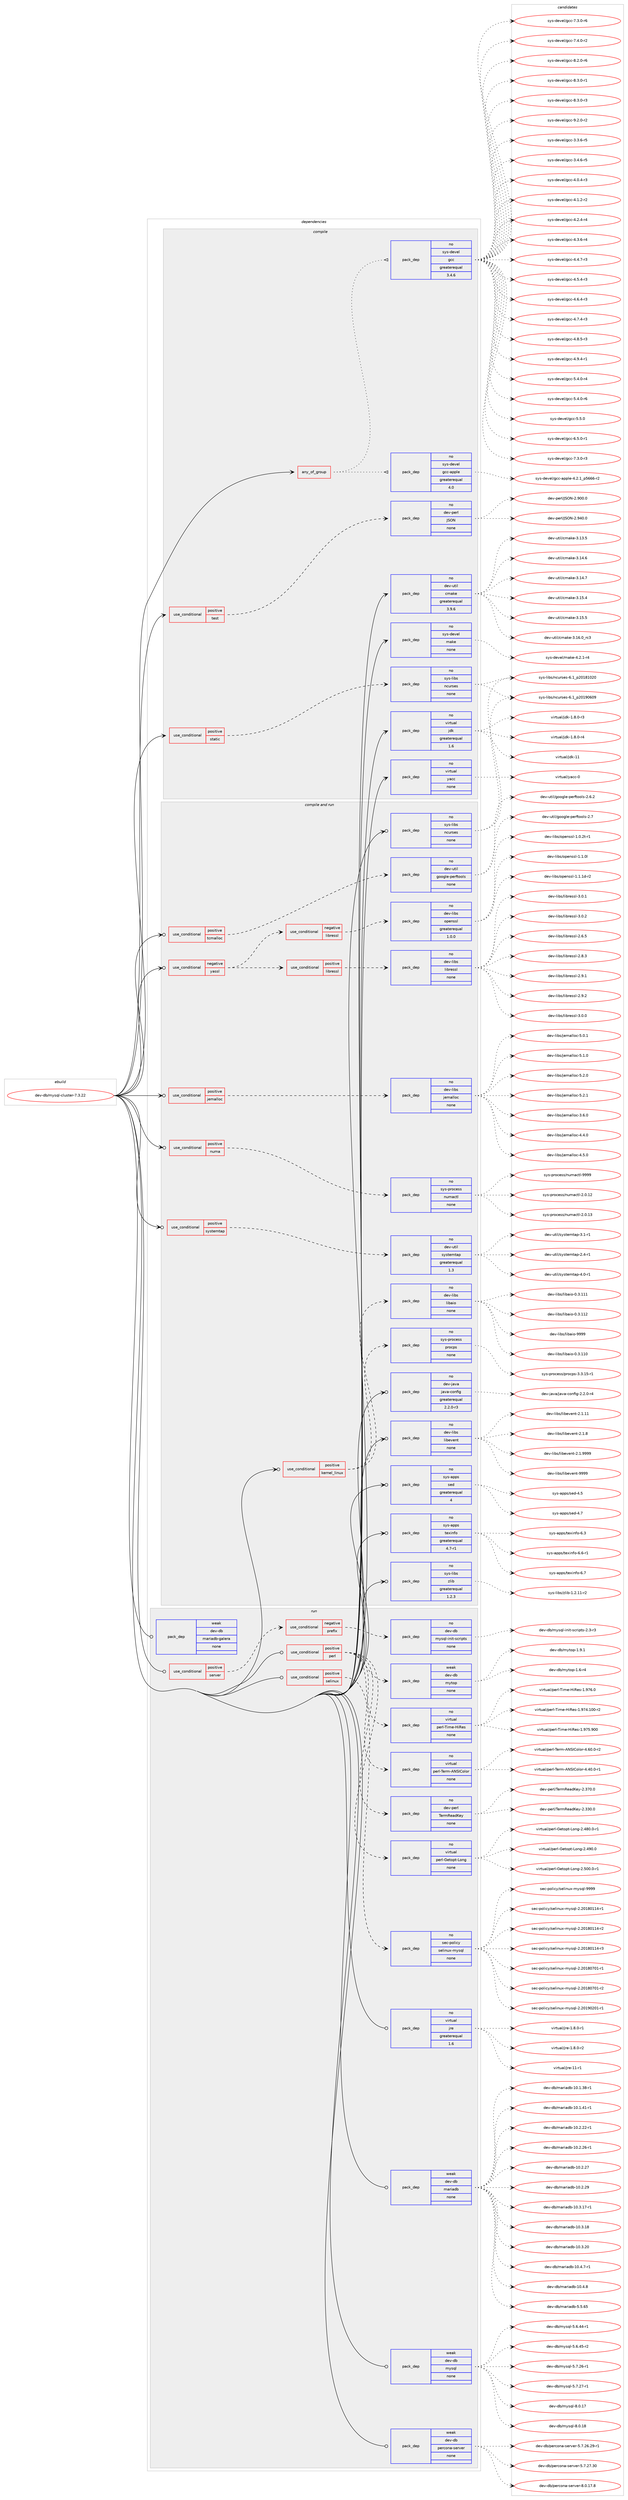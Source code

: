 digraph prolog {

# *************
# Graph options
# *************

newrank=true;
concentrate=true;
compound=true;
graph [rankdir=LR,fontname=Helvetica,fontsize=10,ranksep=1.5];#, ranksep=2.5, nodesep=0.2];
edge  [arrowhead=vee];
node  [fontname=Helvetica,fontsize=10];

# **********
# The ebuild
# **********

subgraph cluster_leftcol {
color=gray;
rank=same;
label=<<i>ebuild</i>>;
id [label="dev-db/mysql-cluster-7.3.22", color=red, width=4, href="../dev-db/mysql-cluster-7.3.22.svg"];
}

# ****************
# The dependencies
# ****************

subgraph cluster_midcol {
color=gray;
label=<<i>dependencies</i>>;
subgraph cluster_compile {
fillcolor="#eeeeee";
style=filled;
label=<<i>compile</i>>;
subgraph any9339 {
dependency520501 [label=<<TABLE BORDER="0" CELLBORDER="1" CELLSPACING="0" CELLPADDING="4"><TR><TD CELLPADDING="10">any_of_group</TD></TR></TABLE>>, shape=none, color=red];subgraph pack387469 {
dependency520502 [label=<<TABLE BORDER="0" CELLBORDER="1" CELLSPACING="0" CELLPADDING="4" WIDTH="220"><TR><TD ROWSPAN="6" CELLPADDING="30">pack_dep</TD></TR><TR><TD WIDTH="110">no</TD></TR><TR><TD>sys-devel</TD></TR><TR><TD>gcc</TD></TR><TR><TD>greaterequal</TD></TR><TR><TD>3.4.6</TD></TR></TABLE>>, shape=none, color=blue];
}
dependency520501:e -> dependency520502:w [weight=20,style="dotted",arrowhead="oinv"];
subgraph pack387470 {
dependency520503 [label=<<TABLE BORDER="0" CELLBORDER="1" CELLSPACING="0" CELLPADDING="4" WIDTH="220"><TR><TD ROWSPAN="6" CELLPADDING="30">pack_dep</TD></TR><TR><TD WIDTH="110">no</TD></TR><TR><TD>sys-devel</TD></TR><TR><TD>gcc-apple</TD></TR><TR><TD>greaterequal</TD></TR><TR><TD>4.0</TD></TR></TABLE>>, shape=none, color=blue];
}
dependency520501:e -> dependency520503:w [weight=20,style="dotted",arrowhead="oinv"];
}
id:e -> dependency520501:w [weight=20,style="solid",arrowhead="vee"];
subgraph cond123340 {
dependency520504 [label=<<TABLE BORDER="0" CELLBORDER="1" CELLSPACING="0" CELLPADDING="4"><TR><TD ROWSPAN="3" CELLPADDING="10">use_conditional</TD></TR><TR><TD>positive</TD></TR><TR><TD>static</TD></TR></TABLE>>, shape=none, color=red];
subgraph pack387471 {
dependency520505 [label=<<TABLE BORDER="0" CELLBORDER="1" CELLSPACING="0" CELLPADDING="4" WIDTH="220"><TR><TD ROWSPAN="6" CELLPADDING="30">pack_dep</TD></TR><TR><TD WIDTH="110">no</TD></TR><TR><TD>sys-libs</TD></TR><TR><TD>ncurses</TD></TR><TR><TD>none</TD></TR><TR><TD></TD></TR></TABLE>>, shape=none, color=blue];
}
dependency520504:e -> dependency520505:w [weight=20,style="dashed",arrowhead="vee"];
}
id:e -> dependency520504:w [weight=20,style="solid",arrowhead="vee"];
subgraph cond123341 {
dependency520506 [label=<<TABLE BORDER="0" CELLBORDER="1" CELLSPACING="0" CELLPADDING="4"><TR><TD ROWSPAN="3" CELLPADDING="10">use_conditional</TD></TR><TR><TD>positive</TD></TR><TR><TD>test</TD></TR></TABLE>>, shape=none, color=red];
subgraph pack387472 {
dependency520507 [label=<<TABLE BORDER="0" CELLBORDER="1" CELLSPACING="0" CELLPADDING="4" WIDTH="220"><TR><TD ROWSPAN="6" CELLPADDING="30">pack_dep</TD></TR><TR><TD WIDTH="110">no</TD></TR><TR><TD>dev-perl</TD></TR><TR><TD>JSON</TD></TR><TR><TD>none</TD></TR><TR><TD></TD></TR></TABLE>>, shape=none, color=blue];
}
dependency520506:e -> dependency520507:w [weight=20,style="dashed",arrowhead="vee"];
}
id:e -> dependency520506:w [weight=20,style="solid",arrowhead="vee"];
subgraph pack387473 {
dependency520508 [label=<<TABLE BORDER="0" CELLBORDER="1" CELLSPACING="0" CELLPADDING="4" WIDTH="220"><TR><TD ROWSPAN="6" CELLPADDING="30">pack_dep</TD></TR><TR><TD WIDTH="110">no</TD></TR><TR><TD>dev-util</TD></TR><TR><TD>cmake</TD></TR><TR><TD>greaterequal</TD></TR><TR><TD>3.9.6</TD></TR></TABLE>>, shape=none, color=blue];
}
id:e -> dependency520508:w [weight=20,style="solid",arrowhead="vee"];
subgraph pack387474 {
dependency520509 [label=<<TABLE BORDER="0" CELLBORDER="1" CELLSPACING="0" CELLPADDING="4" WIDTH="220"><TR><TD ROWSPAN="6" CELLPADDING="30">pack_dep</TD></TR><TR><TD WIDTH="110">no</TD></TR><TR><TD>sys-devel</TD></TR><TR><TD>make</TD></TR><TR><TD>none</TD></TR><TR><TD></TD></TR></TABLE>>, shape=none, color=blue];
}
id:e -> dependency520509:w [weight=20,style="solid",arrowhead="vee"];
subgraph pack387475 {
dependency520510 [label=<<TABLE BORDER="0" CELLBORDER="1" CELLSPACING="0" CELLPADDING="4" WIDTH="220"><TR><TD ROWSPAN="6" CELLPADDING="30">pack_dep</TD></TR><TR><TD WIDTH="110">no</TD></TR><TR><TD>virtual</TD></TR><TR><TD>jdk</TD></TR><TR><TD>greaterequal</TD></TR><TR><TD>1.6</TD></TR></TABLE>>, shape=none, color=blue];
}
id:e -> dependency520510:w [weight=20,style="solid",arrowhead="vee"];
subgraph pack387476 {
dependency520511 [label=<<TABLE BORDER="0" CELLBORDER="1" CELLSPACING="0" CELLPADDING="4" WIDTH="220"><TR><TD ROWSPAN="6" CELLPADDING="30">pack_dep</TD></TR><TR><TD WIDTH="110">no</TD></TR><TR><TD>virtual</TD></TR><TR><TD>yacc</TD></TR><TR><TD>none</TD></TR><TR><TD></TD></TR></TABLE>>, shape=none, color=blue];
}
id:e -> dependency520511:w [weight=20,style="solid",arrowhead="vee"];
}
subgraph cluster_compileandrun {
fillcolor="#eeeeee";
style=filled;
label=<<i>compile and run</i>>;
subgraph cond123342 {
dependency520512 [label=<<TABLE BORDER="0" CELLBORDER="1" CELLSPACING="0" CELLPADDING="4"><TR><TD ROWSPAN="3" CELLPADDING="10">use_conditional</TD></TR><TR><TD>negative</TD></TR><TR><TD>yassl</TD></TR></TABLE>>, shape=none, color=red];
subgraph cond123343 {
dependency520513 [label=<<TABLE BORDER="0" CELLBORDER="1" CELLSPACING="0" CELLPADDING="4"><TR><TD ROWSPAN="3" CELLPADDING="10">use_conditional</TD></TR><TR><TD>negative</TD></TR><TR><TD>libressl</TD></TR></TABLE>>, shape=none, color=red];
subgraph pack387477 {
dependency520514 [label=<<TABLE BORDER="0" CELLBORDER="1" CELLSPACING="0" CELLPADDING="4" WIDTH="220"><TR><TD ROWSPAN="6" CELLPADDING="30">pack_dep</TD></TR><TR><TD WIDTH="110">no</TD></TR><TR><TD>dev-libs</TD></TR><TR><TD>openssl</TD></TR><TR><TD>greaterequal</TD></TR><TR><TD>1.0.0</TD></TR></TABLE>>, shape=none, color=blue];
}
dependency520513:e -> dependency520514:w [weight=20,style="dashed",arrowhead="vee"];
}
dependency520512:e -> dependency520513:w [weight=20,style="dashed",arrowhead="vee"];
subgraph cond123344 {
dependency520515 [label=<<TABLE BORDER="0" CELLBORDER="1" CELLSPACING="0" CELLPADDING="4"><TR><TD ROWSPAN="3" CELLPADDING="10">use_conditional</TD></TR><TR><TD>positive</TD></TR><TR><TD>libressl</TD></TR></TABLE>>, shape=none, color=red];
subgraph pack387478 {
dependency520516 [label=<<TABLE BORDER="0" CELLBORDER="1" CELLSPACING="0" CELLPADDING="4" WIDTH="220"><TR><TD ROWSPAN="6" CELLPADDING="30">pack_dep</TD></TR><TR><TD WIDTH="110">no</TD></TR><TR><TD>dev-libs</TD></TR><TR><TD>libressl</TD></TR><TR><TD>none</TD></TR><TR><TD></TD></TR></TABLE>>, shape=none, color=blue];
}
dependency520515:e -> dependency520516:w [weight=20,style="dashed",arrowhead="vee"];
}
dependency520512:e -> dependency520515:w [weight=20,style="dashed",arrowhead="vee"];
}
id:e -> dependency520512:w [weight=20,style="solid",arrowhead="odotvee"];
subgraph cond123345 {
dependency520517 [label=<<TABLE BORDER="0" CELLBORDER="1" CELLSPACING="0" CELLPADDING="4"><TR><TD ROWSPAN="3" CELLPADDING="10">use_conditional</TD></TR><TR><TD>positive</TD></TR><TR><TD>jemalloc</TD></TR></TABLE>>, shape=none, color=red];
subgraph pack387479 {
dependency520518 [label=<<TABLE BORDER="0" CELLBORDER="1" CELLSPACING="0" CELLPADDING="4" WIDTH="220"><TR><TD ROWSPAN="6" CELLPADDING="30">pack_dep</TD></TR><TR><TD WIDTH="110">no</TD></TR><TR><TD>dev-libs</TD></TR><TR><TD>jemalloc</TD></TR><TR><TD>none</TD></TR><TR><TD></TD></TR></TABLE>>, shape=none, color=blue];
}
dependency520517:e -> dependency520518:w [weight=20,style="dashed",arrowhead="vee"];
}
id:e -> dependency520517:w [weight=20,style="solid",arrowhead="odotvee"];
subgraph cond123346 {
dependency520519 [label=<<TABLE BORDER="0" CELLBORDER="1" CELLSPACING="0" CELLPADDING="4"><TR><TD ROWSPAN="3" CELLPADDING="10">use_conditional</TD></TR><TR><TD>positive</TD></TR><TR><TD>kernel_linux</TD></TR></TABLE>>, shape=none, color=red];
subgraph pack387480 {
dependency520520 [label=<<TABLE BORDER="0" CELLBORDER="1" CELLSPACING="0" CELLPADDING="4" WIDTH="220"><TR><TD ROWSPAN="6" CELLPADDING="30">pack_dep</TD></TR><TR><TD WIDTH="110">no</TD></TR><TR><TD>sys-process</TD></TR><TR><TD>procps</TD></TR><TR><TD>none</TD></TR><TR><TD></TD></TR></TABLE>>, shape=none, color=blue];
}
dependency520519:e -> dependency520520:w [weight=20,style="dashed",arrowhead="vee"];
subgraph pack387481 {
dependency520521 [label=<<TABLE BORDER="0" CELLBORDER="1" CELLSPACING="0" CELLPADDING="4" WIDTH="220"><TR><TD ROWSPAN="6" CELLPADDING="30">pack_dep</TD></TR><TR><TD WIDTH="110">no</TD></TR><TR><TD>dev-libs</TD></TR><TR><TD>libaio</TD></TR><TR><TD>none</TD></TR><TR><TD></TD></TR></TABLE>>, shape=none, color=blue];
}
dependency520519:e -> dependency520521:w [weight=20,style="dashed",arrowhead="vee"];
}
id:e -> dependency520519:w [weight=20,style="solid",arrowhead="odotvee"];
subgraph cond123347 {
dependency520522 [label=<<TABLE BORDER="0" CELLBORDER="1" CELLSPACING="0" CELLPADDING="4"><TR><TD ROWSPAN="3" CELLPADDING="10">use_conditional</TD></TR><TR><TD>positive</TD></TR><TR><TD>numa</TD></TR></TABLE>>, shape=none, color=red];
subgraph pack387482 {
dependency520523 [label=<<TABLE BORDER="0" CELLBORDER="1" CELLSPACING="0" CELLPADDING="4" WIDTH="220"><TR><TD ROWSPAN="6" CELLPADDING="30">pack_dep</TD></TR><TR><TD WIDTH="110">no</TD></TR><TR><TD>sys-process</TD></TR><TR><TD>numactl</TD></TR><TR><TD>none</TD></TR><TR><TD></TD></TR></TABLE>>, shape=none, color=blue];
}
dependency520522:e -> dependency520523:w [weight=20,style="dashed",arrowhead="vee"];
}
id:e -> dependency520522:w [weight=20,style="solid",arrowhead="odotvee"];
subgraph cond123348 {
dependency520524 [label=<<TABLE BORDER="0" CELLBORDER="1" CELLSPACING="0" CELLPADDING="4"><TR><TD ROWSPAN="3" CELLPADDING="10">use_conditional</TD></TR><TR><TD>positive</TD></TR><TR><TD>systemtap</TD></TR></TABLE>>, shape=none, color=red];
subgraph pack387483 {
dependency520525 [label=<<TABLE BORDER="0" CELLBORDER="1" CELLSPACING="0" CELLPADDING="4" WIDTH="220"><TR><TD ROWSPAN="6" CELLPADDING="30">pack_dep</TD></TR><TR><TD WIDTH="110">no</TD></TR><TR><TD>dev-util</TD></TR><TR><TD>systemtap</TD></TR><TR><TD>greaterequal</TD></TR><TR><TD>1.3</TD></TR></TABLE>>, shape=none, color=blue];
}
dependency520524:e -> dependency520525:w [weight=20,style="dashed",arrowhead="vee"];
}
id:e -> dependency520524:w [weight=20,style="solid",arrowhead="odotvee"];
subgraph cond123349 {
dependency520526 [label=<<TABLE BORDER="0" CELLBORDER="1" CELLSPACING="0" CELLPADDING="4"><TR><TD ROWSPAN="3" CELLPADDING="10">use_conditional</TD></TR><TR><TD>positive</TD></TR><TR><TD>tcmalloc</TD></TR></TABLE>>, shape=none, color=red];
subgraph pack387484 {
dependency520527 [label=<<TABLE BORDER="0" CELLBORDER="1" CELLSPACING="0" CELLPADDING="4" WIDTH="220"><TR><TD ROWSPAN="6" CELLPADDING="30">pack_dep</TD></TR><TR><TD WIDTH="110">no</TD></TR><TR><TD>dev-util</TD></TR><TR><TD>google-perftools</TD></TR><TR><TD>none</TD></TR><TR><TD></TD></TR></TABLE>>, shape=none, color=blue];
}
dependency520526:e -> dependency520527:w [weight=20,style="dashed",arrowhead="vee"];
}
id:e -> dependency520526:w [weight=20,style="solid",arrowhead="odotvee"];
subgraph pack387485 {
dependency520528 [label=<<TABLE BORDER="0" CELLBORDER="1" CELLSPACING="0" CELLPADDING="4" WIDTH="220"><TR><TD ROWSPAN="6" CELLPADDING="30">pack_dep</TD></TR><TR><TD WIDTH="110">no</TD></TR><TR><TD>dev-java</TD></TR><TR><TD>java-config</TD></TR><TR><TD>greaterequal</TD></TR><TR><TD>2.2.0-r3</TD></TR></TABLE>>, shape=none, color=blue];
}
id:e -> dependency520528:w [weight=20,style="solid",arrowhead="odotvee"];
subgraph pack387486 {
dependency520529 [label=<<TABLE BORDER="0" CELLBORDER="1" CELLSPACING="0" CELLPADDING="4" WIDTH="220"><TR><TD ROWSPAN="6" CELLPADDING="30">pack_dep</TD></TR><TR><TD WIDTH="110">no</TD></TR><TR><TD>dev-libs</TD></TR><TR><TD>libevent</TD></TR><TR><TD>none</TD></TR><TR><TD></TD></TR></TABLE>>, shape=none, color=blue];
}
id:e -> dependency520529:w [weight=20,style="solid",arrowhead="odotvee"];
subgraph pack387487 {
dependency520530 [label=<<TABLE BORDER="0" CELLBORDER="1" CELLSPACING="0" CELLPADDING="4" WIDTH="220"><TR><TD ROWSPAN="6" CELLPADDING="30">pack_dep</TD></TR><TR><TD WIDTH="110">no</TD></TR><TR><TD>sys-apps</TD></TR><TR><TD>sed</TD></TR><TR><TD>greaterequal</TD></TR><TR><TD>4</TD></TR></TABLE>>, shape=none, color=blue];
}
id:e -> dependency520530:w [weight=20,style="solid",arrowhead="odotvee"];
subgraph pack387488 {
dependency520531 [label=<<TABLE BORDER="0" CELLBORDER="1" CELLSPACING="0" CELLPADDING="4" WIDTH="220"><TR><TD ROWSPAN="6" CELLPADDING="30">pack_dep</TD></TR><TR><TD WIDTH="110">no</TD></TR><TR><TD>sys-apps</TD></TR><TR><TD>texinfo</TD></TR><TR><TD>greaterequal</TD></TR><TR><TD>4.7-r1</TD></TR></TABLE>>, shape=none, color=blue];
}
id:e -> dependency520531:w [weight=20,style="solid",arrowhead="odotvee"];
subgraph pack387489 {
dependency520532 [label=<<TABLE BORDER="0" CELLBORDER="1" CELLSPACING="0" CELLPADDING="4" WIDTH="220"><TR><TD ROWSPAN="6" CELLPADDING="30">pack_dep</TD></TR><TR><TD WIDTH="110">no</TD></TR><TR><TD>sys-libs</TD></TR><TR><TD>ncurses</TD></TR><TR><TD>none</TD></TR><TR><TD></TD></TR></TABLE>>, shape=none, color=blue];
}
id:e -> dependency520532:w [weight=20,style="solid",arrowhead="odotvee"];
subgraph pack387490 {
dependency520533 [label=<<TABLE BORDER="0" CELLBORDER="1" CELLSPACING="0" CELLPADDING="4" WIDTH="220"><TR><TD ROWSPAN="6" CELLPADDING="30">pack_dep</TD></TR><TR><TD WIDTH="110">no</TD></TR><TR><TD>sys-libs</TD></TR><TR><TD>zlib</TD></TR><TR><TD>greaterequal</TD></TR><TR><TD>1.2.3</TD></TR></TABLE>>, shape=none, color=blue];
}
id:e -> dependency520533:w [weight=20,style="solid",arrowhead="odotvee"];
}
subgraph cluster_run {
fillcolor="#eeeeee";
style=filled;
label=<<i>run</i>>;
subgraph cond123350 {
dependency520534 [label=<<TABLE BORDER="0" CELLBORDER="1" CELLSPACING="0" CELLPADDING="4"><TR><TD ROWSPAN="3" CELLPADDING="10">use_conditional</TD></TR><TR><TD>positive</TD></TR><TR><TD>perl</TD></TR></TABLE>>, shape=none, color=red];
subgraph pack387491 {
dependency520535 [label=<<TABLE BORDER="0" CELLBORDER="1" CELLSPACING="0" CELLPADDING="4" WIDTH="220"><TR><TD ROWSPAN="6" CELLPADDING="30">pack_dep</TD></TR><TR><TD WIDTH="110">weak</TD></TR><TR><TD>dev-db</TD></TR><TR><TD>mytop</TD></TR><TR><TD>none</TD></TR><TR><TD></TD></TR></TABLE>>, shape=none, color=blue];
}
dependency520534:e -> dependency520535:w [weight=20,style="dashed",arrowhead="vee"];
subgraph pack387492 {
dependency520536 [label=<<TABLE BORDER="0" CELLBORDER="1" CELLSPACING="0" CELLPADDING="4" WIDTH="220"><TR><TD ROWSPAN="6" CELLPADDING="30">pack_dep</TD></TR><TR><TD WIDTH="110">no</TD></TR><TR><TD>virtual</TD></TR><TR><TD>perl-Getopt-Long</TD></TR><TR><TD>none</TD></TR><TR><TD></TD></TR></TABLE>>, shape=none, color=blue];
}
dependency520534:e -> dependency520536:w [weight=20,style="dashed",arrowhead="vee"];
subgraph pack387493 {
dependency520537 [label=<<TABLE BORDER="0" CELLBORDER="1" CELLSPACING="0" CELLPADDING="4" WIDTH="220"><TR><TD ROWSPAN="6" CELLPADDING="30">pack_dep</TD></TR><TR><TD WIDTH="110">no</TD></TR><TR><TD>dev-perl</TD></TR><TR><TD>TermReadKey</TD></TR><TR><TD>none</TD></TR><TR><TD></TD></TR></TABLE>>, shape=none, color=blue];
}
dependency520534:e -> dependency520537:w [weight=20,style="dashed",arrowhead="vee"];
subgraph pack387494 {
dependency520538 [label=<<TABLE BORDER="0" CELLBORDER="1" CELLSPACING="0" CELLPADDING="4" WIDTH="220"><TR><TD ROWSPAN="6" CELLPADDING="30">pack_dep</TD></TR><TR><TD WIDTH="110">no</TD></TR><TR><TD>virtual</TD></TR><TR><TD>perl-Term-ANSIColor</TD></TR><TR><TD>none</TD></TR><TR><TD></TD></TR></TABLE>>, shape=none, color=blue];
}
dependency520534:e -> dependency520538:w [weight=20,style="dashed",arrowhead="vee"];
subgraph pack387495 {
dependency520539 [label=<<TABLE BORDER="0" CELLBORDER="1" CELLSPACING="0" CELLPADDING="4" WIDTH="220"><TR><TD ROWSPAN="6" CELLPADDING="30">pack_dep</TD></TR><TR><TD WIDTH="110">no</TD></TR><TR><TD>virtual</TD></TR><TR><TD>perl-Time-HiRes</TD></TR><TR><TD>none</TD></TR><TR><TD></TD></TR></TABLE>>, shape=none, color=blue];
}
dependency520534:e -> dependency520539:w [weight=20,style="dashed",arrowhead="vee"];
}
id:e -> dependency520534:w [weight=20,style="solid",arrowhead="odot"];
subgraph cond123351 {
dependency520540 [label=<<TABLE BORDER="0" CELLBORDER="1" CELLSPACING="0" CELLPADDING="4"><TR><TD ROWSPAN="3" CELLPADDING="10">use_conditional</TD></TR><TR><TD>positive</TD></TR><TR><TD>selinux</TD></TR></TABLE>>, shape=none, color=red];
subgraph pack387496 {
dependency520541 [label=<<TABLE BORDER="0" CELLBORDER="1" CELLSPACING="0" CELLPADDING="4" WIDTH="220"><TR><TD ROWSPAN="6" CELLPADDING="30">pack_dep</TD></TR><TR><TD WIDTH="110">no</TD></TR><TR><TD>sec-policy</TD></TR><TR><TD>selinux-mysql</TD></TR><TR><TD>none</TD></TR><TR><TD></TD></TR></TABLE>>, shape=none, color=blue];
}
dependency520540:e -> dependency520541:w [weight=20,style="dashed",arrowhead="vee"];
}
id:e -> dependency520540:w [weight=20,style="solid",arrowhead="odot"];
subgraph cond123352 {
dependency520542 [label=<<TABLE BORDER="0" CELLBORDER="1" CELLSPACING="0" CELLPADDING="4"><TR><TD ROWSPAN="3" CELLPADDING="10">use_conditional</TD></TR><TR><TD>positive</TD></TR><TR><TD>server</TD></TR></TABLE>>, shape=none, color=red];
subgraph cond123353 {
dependency520543 [label=<<TABLE BORDER="0" CELLBORDER="1" CELLSPACING="0" CELLPADDING="4"><TR><TD ROWSPAN="3" CELLPADDING="10">use_conditional</TD></TR><TR><TD>negative</TD></TR><TR><TD>prefix</TD></TR></TABLE>>, shape=none, color=red];
subgraph pack387497 {
dependency520544 [label=<<TABLE BORDER="0" CELLBORDER="1" CELLSPACING="0" CELLPADDING="4" WIDTH="220"><TR><TD ROWSPAN="6" CELLPADDING="30">pack_dep</TD></TR><TR><TD WIDTH="110">no</TD></TR><TR><TD>dev-db</TD></TR><TR><TD>mysql-init-scripts</TD></TR><TR><TD>none</TD></TR><TR><TD></TD></TR></TABLE>>, shape=none, color=blue];
}
dependency520543:e -> dependency520544:w [weight=20,style="dashed",arrowhead="vee"];
}
dependency520542:e -> dependency520543:w [weight=20,style="dashed",arrowhead="vee"];
}
id:e -> dependency520542:w [weight=20,style="solid",arrowhead="odot"];
subgraph pack387498 {
dependency520545 [label=<<TABLE BORDER="0" CELLBORDER="1" CELLSPACING="0" CELLPADDING="4" WIDTH="220"><TR><TD ROWSPAN="6" CELLPADDING="30">pack_dep</TD></TR><TR><TD WIDTH="110">no</TD></TR><TR><TD>virtual</TD></TR><TR><TD>jre</TD></TR><TR><TD>greaterequal</TD></TR><TR><TD>1.6</TD></TR></TABLE>>, shape=none, color=blue];
}
id:e -> dependency520545:w [weight=20,style="solid",arrowhead="odot"];
subgraph pack387499 {
dependency520546 [label=<<TABLE BORDER="0" CELLBORDER="1" CELLSPACING="0" CELLPADDING="4" WIDTH="220"><TR><TD ROWSPAN="6" CELLPADDING="30">pack_dep</TD></TR><TR><TD WIDTH="110">weak</TD></TR><TR><TD>dev-db</TD></TR><TR><TD>mariadb</TD></TR><TR><TD>none</TD></TR><TR><TD></TD></TR></TABLE>>, shape=none, color=blue];
}
id:e -> dependency520546:w [weight=20,style="solid",arrowhead="odot"];
subgraph pack387500 {
dependency520547 [label=<<TABLE BORDER="0" CELLBORDER="1" CELLSPACING="0" CELLPADDING="4" WIDTH="220"><TR><TD ROWSPAN="6" CELLPADDING="30">pack_dep</TD></TR><TR><TD WIDTH="110">weak</TD></TR><TR><TD>dev-db</TD></TR><TR><TD>mariadb-galera</TD></TR><TR><TD>none</TD></TR><TR><TD></TD></TR></TABLE>>, shape=none, color=blue];
}
id:e -> dependency520547:w [weight=20,style="solid",arrowhead="odot"];
subgraph pack387501 {
dependency520548 [label=<<TABLE BORDER="0" CELLBORDER="1" CELLSPACING="0" CELLPADDING="4" WIDTH="220"><TR><TD ROWSPAN="6" CELLPADDING="30">pack_dep</TD></TR><TR><TD WIDTH="110">weak</TD></TR><TR><TD>dev-db</TD></TR><TR><TD>mysql</TD></TR><TR><TD>none</TD></TR><TR><TD></TD></TR></TABLE>>, shape=none, color=blue];
}
id:e -> dependency520548:w [weight=20,style="solid",arrowhead="odot"];
subgraph pack387502 {
dependency520549 [label=<<TABLE BORDER="0" CELLBORDER="1" CELLSPACING="0" CELLPADDING="4" WIDTH="220"><TR><TD ROWSPAN="6" CELLPADDING="30">pack_dep</TD></TR><TR><TD WIDTH="110">weak</TD></TR><TR><TD>dev-db</TD></TR><TR><TD>percona-server</TD></TR><TR><TD>none</TD></TR><TR><TD></TD></TR></TABLE>>, shape=none, color=blue];
}
id:e -> dependency520549:w [weight=20,style="solid",arrowhead="odot"];
}
}

# **************
# The candidates
# **************

subgraph cluster_choices {
rank=same;
color=gray;
label=<<i>candidates</i>>;

subgraph choice387469 {
color=black;
nodesep=1;
choice115121115451001011181011084710399994551465146544511453 [label="sys-devel/gcc-3.3.6-r5", color=red, width=4,href="../sys-devel/gcc-3.3.6-r5.svg"];
choice115121115451001011181011084710399994551465246544511453 [label="sys-devel/gcc-3.4.6-r5", color=red, width=4,href="../sys-devel/gcc-3.4.6-r5.svg"];
choice115121115451001011181011084710399994552464846524511451 [label="sys-devel/gcc-4.0.4-r3", color=red, width=4,href="../sys-devel/gcc-4.0.4-r3.svg"];
choice115121115451001011181011084710399994552464946504511450 [label="sys-devel/gcc-4.1.2-r2", color=red, width=4,href="../sys-devel/gcc-4.1.2-r2.svg"];
choice115121115451001011181011084710399994552465046524511452 [label="sys-devel/gcc-4.2.4-r4", color=red, width=4,href="../sys-devel/gcc-4.2.4-r4.svg"];
choice115121115451001011181011084710399994552465146544511452 [label="sys-devel/gcc-4.3.6-r4", color=red, width=4,href="../sys-devel/gcc-4.3.6-r4.svg"];
choice115121115451001011181011084710399994552465246554511451 [label="sys-devel/gcc-4.4.7-r3", color=red, width=4,href="../sys-devel/gcc-4.4.7-r3.svg"];
choice115121115451001011181011084710399994552465346524511451 [label="sys-devel/gcc-4.5.4-r3", color=red, width=4,href="../sys-devel/gcc-4.5.4-r3.svg"];
choice115121115451001011181011084710399994552465446524511451 [label="sys-devel/gcc-4.6.4-r3", color=red, width=4,href="../sys-devel/gcc-4.6.4-r3.svg"];
choice115121115451001011181011084710399994552465546524511451 [label="sys-devel/gcc-4.7.4-r3", color=red, width=4,href="../sys-devel/gcc-4.7.4-r3.svg"];
choice115121115451001011181011084710399994552465646534511451 [label="sys-devel/gcc-4.8.5-r3", color=red, width=4,href="../sys-devel/gcc-4.8.5-r3.svg"];
choice115121115451001011181011084710399994552465746524511449 [label="sys-devel/gcc-4.9.4-r1", color=red, width=4,href="../sys-devel/gcc-4.9.4-r1.svg"];
choice115121115451001011181011084710399994553465246484511452 [label="sys-devel/gcc-5.4.0-r4", color=red, width=4,href="../sys-devel/gcc-5.4.0-r4.svg"];
choice115121115451001011181011084710399994553465246484511454 [label="sys-devel/gcc-5.4.0-r6", color=red, width=4,href="../sys-devel/gcc-5.4.0-r6.svg"];
choice11512111545100101118101108471039999455346534648 [label="sys-devel/gcc-5.5.0", color=red, width=4,href="../sys-devel/gcc-5.5.0.svg"];
choice115121115451001011181011084710399994554465346484511449 [label="sys-devel/gcc-6.5.0-r1", color=red, width=4,href="../sys-devel/gcc-6.5.0-r1.svg"];
choice115121115451001011181011084710399994555465146484511451 [label="sys-devel/gcc-7.3.0-r3", color=red, width=4,href="../sys-devel/gcc-7.3.0-r3.svg"];
choice115121115451001011181011084710399994555465146484511454 [label="sys-devel/gcc-7.3.0-r6", color=red, width=4,href="../sys-devel/gcc-7.3.0-r6.svg"];
choice115121115451001011181011084710399994555465246484511450 [label="sys-devel/gcc-7.4.0-r2", color=red, width=4,href="../sys-devel/gcc-7.4.0-r2.svg"];
choice115121115451001011181011084710399994556465046484511454 [label="sys-devel/gcc-8.2.0-r6", color=red, width=4,href="../sys-devel/gcc-8.2.0-r6.svg"];
choice115121115451001011181011084710399994556465146484511449 [label="sys-devel/gcc-8.3.0-r1", color=red, width=4,href="../sys-devel/gcc-8.3.0-r1.svg"];
choice115121115451001011181011084710399994556465146484511451 [label="sys-devel/gcc-8.3.0-r3", color=red, width=4,href="../sys-devel/gcc-8.3.0-r3.svg"];
choice115121115451001011181011084710399994557465046484511450 [label="sys-devel/gcc-9.2.0-r2", color=red, width=4,href="../sys-devel/gcc-9.2.0-r2.svg"];
dependency520502:e -> choice115121115451001011181011084710399994551465146544511453:w [style=dotted,weight="100"];
dependency520502:e -> choice115121115451001011181011084710399994551465246544511453:w [style=dotted,weight="100"];
dependency520502:e -> choice115121115451001011181011084710399994552464846524511451:w [style=dotted,weight="100"];
dependency520502:e -> choice115121115451001011181011084710399994552464946504511450:w [style=dotted,weight="100"];
dependency520502:e -> choice115121115451001011181011084710399994552465046524511452:w [style=dotted,weight="100"];
dependency520502:e -> choice115121115451001011181011084710399994552465146544511452:w [style=dotted,weight="100"];
dependency520502:e -> choice115121115451001011181011084710399994552465246554511451:w [style=dotted,weight="100"];
dependency520502:e -> choice115121115451001011181011084710399994552465346524511451:w [style=dotted,weight="100"];
dependency520502:e -> choice115121115451001011181011084710399994552465446524511451:w [style=dotted,weight="100"];
dependency520502:e -> choice115121115451001011181011084710399994552465546524511451:w [style=dotted,weight="100"];
dependency520502:e -> choice115121115451001011181011084710399994552465646534511451:w [style=dotted,weight="100"];
dependency520502:e -> choice115121115451001011181011084710399994552465746524511449:w [style=dotted,weight="100"];
dependency520502:e -> choice115121115451001011181011084710399994553465246484511452:w [style=dotted,weight="100"];
dependency520502:e -> choice115121115451001011181011084710399994553465246484511454:w [style=dotted,weight="100"];
dependency520502:e -> choice11512111545100101118101108471039999455346534648:w [style=dotted,weight="100"];
dependency520502:e -> choice115121115451001011181011084710399994554465346484511449:w [style=dotted,weight="100"];
dependency520502:e -> choice115121115451001011181011084710399994555465146484511451:w [style=dotted,weight="100"];
dependency520502:e -> choice115121115451001011181011084710399994555465146484511454:w [style=dotted,weight="100"];
dependency520502:e -> choice115121115451001011181011084710399994555465246484511450:w [style=dotted,weight="100"];
dependency520502:e -> choice115121115451001011181011084710399994556465046484511454:w [style=dotted,weight="100"];
dependency520502:e -> choice115121115451001011181011084710399994556465146484511449:w [style=dotted,weight="100"];
dependency520502:e -> choice115121115451001011181011084710399994556465146484511451:w [style=dotted,weight="100"];
dependency520502:e -> choice115121115451001011181011084710399994557465046484511450:w [style=dotted,weight="100"];
}
subgraph choice387470 {
color=black;
nodesep=1;
choice11512111545100101118101108471039999459711211210810145524650464995112535454544511450 [label="sys-devel/gcc-apple-4.2.1_p5666-r2", color=red, width=4,href="../sys-devel/gcc-apple-4.2.1_p5666-r2.svg"];
dependency520503:e -> choice11512111545100101118101108471039999459711211210810145524650464995112535454544511450:w [style=dotted,weight="100"];
}
subgraph choice387471 {
color=black;
nodesep=1;
choice1151211154510810598115471109911711411510111545544649951125048495649485048 [label="sys-libs/ncurses-6.1_p20181020", color=red, width=4,href="../sys-libs/ncurses-6.1_p20181020.svg"];
choice1151211154510810598115471109911711411510111545544649951125048495748544857 [label="sys-libs/ncurses-6.1_p20190609", color=red, width=4,href="../sys-libs/ncurses-6.1_p20190609.svg"];
dependency520505:e -> choice1151211154510810598115471109911711411510111545544649951125048495649485048:w [style=dotted,weight="100"];
dependency520505:e -> choice1151211154510810598115471109911711411510111545544649951125048495748544857:w [style=dotted,weight="100"];
}
subgraph choice387472 {
color=black;
nodesep=1;
choice1001011184511210111410847748379784550465748484648 [label="dev-perl/JSON-2.900.0", color=red, width=4,href="../dev-perl/JSON-2.900.0.svg"];
choice1001011184511210111410847748379784550465752484648 [label="dev-perl/JSON-2.940.0", color=red, width=4,href="../dev-perl/JSON-2.940.0.svg"];
dependency520507:e -> choice1001011184511210111410847748379784550465748484648:w [style=dotted,weight="100"];
dependency520507:e -> choice1001011184511210111410847748379784550465752484648:w [style=dotted,weight="100"];
}
subgraph choice387473 {
color=black;
nodesep=1;
choice1001011184511711610510847991099710710145514649514653 [label="dev-util/cmake-3.13.5", color=red, width=4,href="../dev-util/cmake-3.13.5.svg"];
choice1001011184511711610510847991099710710145514649524654 [label="dev-util/cmake-3.14.6", color=red, width=4,href="../dev-util/cmake-3.14.6.svg"];
choice1001011184511711610510847991099710710145514649524655 [label="dev-util/cmake-3.14.7", color=red, width=4,href="../dev-util/cmake-3.14.7.svg"];
choice1001011184511711610510847991099710710145514649534652 [label="dev-util/cmake-3.15.4", color=red, width=4,href="../dev-util/cmake-3.15.4.svg"];
choice1001011184511711610510847991099710710145514649534653 [label="dev-util/cmake-3.15.5", color=red, width=4,href="../dev-util/cmake-3.15.5.svg"];
choice1001011184511711610510847991099710710145514649544648951149951 [label="dev-util/cmake-3.16.0_rc3", color=red, width=4,href="../dev-util/cmake-3.16.0_rc3.svg"];
dependency520508:e -> choice1001011184511711610510847991099710710145514649514653:w [style=dotted,weight="100"];
dependency520508:e -> choice1001011184511711610510847991099710710145514649524654:w [style=dotted,weight="100"];
dependency520508:e -> choice1001011184511711610510847991099710710145514649524655:w [style=dotted,weight="100"];
dependency520508:e -> choice1001011184511711610510847991099710710145514649534652:w [style=dotted,weight="100"];
dependency520508:e -> choice1001011184511711610510847991099710710145514649534653:w [style=dotted,weight="100"];
dependency520508:e -> choice1001011184511711610510847991099710710145514649544648951149951:w [style=dotted,weight="100"];
}
subgraph choice387474 {
color=black;
nodesep=1;
choice1151211154510010111810110847109971071014552465046494511452 [label="sys-devel/make-4.2.1-r4", color=red, width=4,href="../sys-devel/make-4.2.1-r4.svg"];
dependency520509:e -> choice1151211154510010111810110847109971071014552465046494511452:w [style=dotted,weight="100"];
}
subgraph choice387475 {
color=black;
nodesep=1;
choice11810511411611797108471061001074549465646484511451 [label="virtual/jdk-1.8.0-r3", color=red, width=4,href="../virtual/jdk-1.8.0-r3.svg"];
choice11810511411611797108471061001074549465646484511452 [label="virtual/jdk-1.8.0-r4", color=red, width=4,href="../virtual/jdk-1.8.0-r4.svg"];
choice1181051141161179710847106100107454949 [label="virtual/jdk-11", color=red, width=4,href="../virtual/jdk-11.svg"];
dependency520510:e -> choice11810511411611797108471061001074549465646484511451:w [style=dotted,weight="100"];
dependency520510:e -> choice11810511411611797108471061001074549465646484511452:w [style=dotted,weight="100"];
dependency520510:e -> choice1181051141161179710847106100107454949:w [style=dotted,weight="100"];
}
subgraph choice387476 {
color=black;
nodesep=1;
choice11810511411611797108471219799994548 [label="virtual/yacc-0", color=red, width=4,href="../virtual/yacc-0.svg"];
dependency520511:e -> choice11810511411611797108471219799994548:w [style=dotted,weight="100"];
}
subgraph choice387477 {
color=black;
nodesep=1;
choice1001011184510810598115471111121011101151151084549464846501164511449 [label="dev-libs/openssl-1.0.2t-r1", color=red, width=4,href="../dev-libs/openssl-1.0.2t-r1.svg"];
choice100101118451081059811547111112101110115115108454946494648108 [label="dev-libs/openssl-1.1.0l", color=red, width=4,href="../dev-libs/openssl-1.1.0l.svg"];
choice1001011184510810598115471111121011101151151084549464946491004511450 [label="dev-libs/openssl-1.1.1d-r2", color=red, width=4,href="../dev-libs/openssl-1.1.1d-r2.svg"];
dependency520514:e -> choice1001011184510810598115471111121011101151151084549464846501164511449:w [style=dotted,weight="100"];
dependency520514:e -> choice100101118451081059811547111112101110115115108454946494648108:w [style=dotted,weight="100"];
dependency520514:e -> choice1001011184510810598115471111121011101151151084549464946491004511450:w [style=dotted,weight="100"];
}
subgraph choice387478 {
color=black;
nodesep=1;
choice10010111845108105981154710810598114101115115108455046544653 [label="dev-libs/libressl-2.6.5", color=red, width=4,href="../dev-libs/libressl-2.6.5.svg"];
choice10010111845108105981154710810598114101115115108455046564651 [label="dev-libs/libressl-2.8.3", color=red, width=4,href="../dev-libs/libressl-2.8.3.svg"];
choice10010111845108105981154710810598114101115115108455046574649 [label="dev-libs/libressl-2.9.1", color=red, width=4,href="../dev-libs/libressl-2.9.1.svg"];
choice10010111845108105981154710810598114101115115108455046574650 [label="dev-libs/libressl-2.9.2", color=red, width=4,href="../dev-libs/libressl-2.9.2.svg"];
choice10010111845108105981154710810598114101115115108455146484648 [label="dev-libs/libressl-3.0.0", color=red, width=4,href="../dev-libs/libressl-3.0.0.svg"];
choice10010111845108105981154710810598114101115115108455146484649 [label="dev-libs/libressl-3.0.1", color=red, width=4,href="../dev-libs/libressl-3.0.1.svg"];
choice10010111845108105981154710810598114101115115108455146484650 [label="dev-libs/libressl-3.0.2", color=red, width=4,href="../dev-libs/libressl-3.0.2.svg"];
dependency520516:e -> choice10010111845108105981154710810598114101115115108455046544653:w [style=dotted,weight="100"];
dependency520516:e -> choice10010111845108105981154710810598114101115115108455046564651:w [style=dotted,weight="100"];
dependency520516:e -> choice10010111845108105981154710810598114101115115108455046574649:w [style=dotted,weight="100"];
dependency520516:e -> choice10010111845108105981154710810598114101115115108455046574650:w [style=dotted,weight="100"];
dependency520516:e -> choice10010111845108105981154710810598114101115115108455146484648:w [style=dotted,weight="100"];
dependency520516:e -> choice10010111845108105981154710810598114101115115108455146484649:w [style=dotted,weight="100"];
dependency520516:e -> choice10010111845108105981154710810598114101115115108455146484650:w [style=dotted,weight="100"];
}
subgraph choice387479 {
color=black;
nodesep=1;
choice1001011184510810598115471061011099710810811199455146544648 [label="dev-libs/jemalloc-3.6.0", color=red, width=4,href="../dev-libs/jemalloc-3.6.0.svg"];
choice1001011184510810598115471061011099710810811199455246524648 [label="dev-libs/jemalloc-4.4.0", color=red, width=4,href="../dev-libs/jemalloc-4.4.0.svg"];
choice1001011184510810598115471061011099710810811199455246534648 [label="dev-libs/jemalloc-4.5.0", color=red, width=4,href="../dev-libs/jemalloc-4.5.0.svg"];
choice1001011184510810598115471061011099710810811199455346484649 [label="dev-libs/jemalloc-5.0.1", color=red, width=4,href="../dev-libs/jemalloc-5.0.1.svg"];
choice1001011184510810598115471061011099710810811199455346494648 [label="dev-libs/jemalloc-5.1.0", color=red, width=4,href="../dev-libs/jemalloc-5.1.0.svg"];
choice1001011184510810598115471061011099710810811199455346504648 [label="dev-libs/jemalloc-5.2.0", color=red, width=4,href="../dev-libs/jemalloc-5.2.0.svg"];
choice1001011184510810598115471061011099710810811199455346504649 [label="dev-libs/jemalloc-5.2.1", color=red, width=4,href="../dev-libs/jemalloc-5.2.1.svg"];
dependency520518:e -> choice1001011184510810598115471061011099710810811199455146544648:w [style=dotted,weight="100"];
dependency520518:e -> choice1001011184510810598115471061011099710810811199455246524648:w [style=dotted,weight="100"];
dependency520518:e -> choice1001011184510810598115471061011099710810811199455246534648:w [style=dotted,weight="100"];
dependency520518:e -> choice1001011184510810598115471061011099710810811199455346484649:w [style=dotted,weight="100"];
dependency520518:e -> choice1001011184510810598115471061011099710810811199455346494648:w [style=dotted,weight="100"];
dependency520518:e -> choice1001011184510810598115471061011099710810811199455346504648:w [style=dotted,weight="100"];
dependency520518:e -> choice1001011184510810598115471061011099710810811199455346504649:w [style=dotted,weight="100"];
}
subgraph choice387480 {
color=black;
nodesep=1;
choice11512111545112114111991011151154711211411199112115455146514649534511449 [label="sys-process/procps-3.3.15-r1", color=red, width=4,href="../sys-process/procps-3.3.15-r1.svg"];
dependency520520:e -> choice11512111545112114111991011151154711211411199112115455146514649534511449:w [style=dotted,weight="100"];
}
subgraph choice387481 {
color=black;
nodesep=1;
choice10010111845108105981154710810598971051114548465146494948 [label="dev-libs/libaio-0.3.110", color=red, width=4,href="../dev-libs/libaio-0.3.110.svg"];
choice10010111845108105981154710810598971051114548465146494949 [label="dev-libs/libaio-0.3.111", color=red, width=4,href="../dev-libs/libaio-0.3.111.svg"];
choice10010111845108105981154710810598971051114548465146494950 [label="dev-libs/libaio-0.3.112", color=red, width=4,href="../dev-libs/libaio-0.3.112.svg"];
choice10010111845108105981154710810598971051114557575757 [label="dev-libs/libaio-9999", color=red, width=4,href="../dev-libs/libaio-9999.svg"];
dependency520521:e -> choice10010111845108105981154710810598971051114548465146494948:w [style=dotted,weight="100"];
dependency520521:e -> choice10010111845108105981154710810598971051114548465146494949:w [style=dotted,weight="100"];
dependency520521:e -> choice10010111845108105981154710810598971051114548465146494950:w [style=dotted,weight="100"];
dependency520521:e -> choice10010111845108105981154710810598971051114557575757:w [style=dotted,weight="100"];
}
subgraph choice387482 {
color=black;
nodesep=1;
choice115121115451121141119910111511547110117109979911610845504648464950 [label="sys-process/numactl-2.0.12", color=red, width=4,href="../sys-process/numactl-2.0.12.svg"];
choice115121115451121141119910111511547110117109979911610845504648464951 [label="sys-process/numactl-2.0.13", color=red, width=4,href="../sys-process/numactl-2.0.13.svg"];
choice11512111545112114111991011151154711011710997991161084557575757 [label="sys-process/numactl-9999", color=red, width=4,href="../sys-process/numactl-9999.svg"];
dependency520523:e -> choice115121115451121141119910111511547110117109979911610845504648464950:w [style=dotted,weight="100"];
dependency520523:e -> choice115121115451121141119910111511547110117109979911610845504648464951:w [style=dotted,weight="100"];
dependency520523:e -> choice11512111545112114111991011151154711011710997991161084557575757:w [style=dotted,weight="100"];
}
subgraph choice387483 {
color=black;
nodesep=1;
choice100101118451171161051084711512111511610110911697112455046524511449 [label="dev-util/systemtap-2.4-r1", color=red, width=4,href="../dev-util/systemtap-2.4-r1.svg"];
choice100101118451171161051084711512111511610110911697112455146494511449 [label="dev-util/systemtap-3.1-r1", color=red, width=4,href="../dev-util/systemtap-3.1-r1.svg"];
choice100101118451171161051084711512111511610110911697112455246484511449 [label="dev-util/systemtap-4.0-r1", color=red, width=4,href="../dev-util/systemtap-4.0-r1.svg"];
dependency520525:e -> choice100101118451171161051084711512111511610110911697112455046524511449:w [style=dotted,weight="100"];
dependency520525:e -> choice100101118451171161051084711512111511610110911697112455146494511449:w [style=dotted,weight="100"];
dependency520525:e -> choice100101118451171161051084711512111511610110911697112455246484511449:w [style=dotted,weight="100"];
}
subgraph choice387484 {
color=black;
nodesep=1;
choice100101118451171161051084710311111110310810145112101114102116111111108115455046544650 [label="dev-util/google-perftools-2.6.2", color=red, width=4,href="../dev-util/google-perftools-2.6.2.svg"];
choice10010111845117116105108471031111111031081014511210111410211611111110811545504655 [label="dev-util/google-perftools-2.7", color=red, width=4,href="../dev-util/google-perftools-2.7.svg"];
dependency520527:e -> choice100101118451171161051084710311111110310810145112101114102116111111108115455046544650:w [style=dotted,weight="100"];
dependency520527:e -> choice10010111845117116105108471031111111031081014511210111410211611111110811545504655:w [style=dotted,weight="100"];
}
subgraph choice387485 {
color=black;
nodesep=1;
choice10010111845106971189747106971189745991111101021051034550465046484511452 [label="dev-java/java-config-2.2.0-r4", color=red, width=4,href="../dev-java/java-config-2.2.0-r4.svg"];
dependency520528:e -> choice10010111845106971189747106971189745991111101021051034550465046484511452:w [style=dotted,weight="100"];
}
subgraph choice387486 {
color=black;
nodesep=1;
choice1001011184510810598115471081059810111810111011645504649464949 [label="dev-libs/libevent-2.1.11", color=red, width=4,href="../dev-libs/libevent-2.1.11.svg"];
choice10010111845108105981154710810598101118101110116455046494656 [label="dev-libs/libevent-2.1.8", color=red, width=4,href="../dev-libs/libevent-2.1.8.svg"];
choice10010111845108105981154710810598101118101110116455046494657575757 [label="dev-libs/libevent-2.1.9999", color=red, width=4,href="../dev-libs/libevent-2.1.9999.svg"];
choice100101118451081059811547108105981011181011101164557575757 [label="dev-libs/libevent-9999", color=red, width=4,href="../dev-libs/libevent-9999.svg"];
dependency520529:e -> choice1001011184510810598115471081059810111810111011645504649464949:w [style=dotted,weight="100"];
dependency520529:e -> choice10010111845108105981154710810598101118101110116455046494656:w [style=dotted,weight="100"];
dependency520529:e -> choice10010111845108105981154710810598101118101110116455046494657575757:w [style=dotted,weight="100"];
dependency520529:e -> choice100101118451081059811547108105981011181011101164557575757:w [style=dotted,weight="100"];
}
subgraph choice387487 {
color=black;
nodesep=1;
choice11512111545971121121154711510110045524653 [label="sys-apps/sed-4.5", color=red, width=4,href="../sys-apps/sed-4.5.svg"];
choice11512111545971121121154711510110045524655 [label="sys-apps/sed-4.7", color=red, width=4,href="../sys-apps/sed-4.7.svg"];
dependency520530:e -> choice11512111545971121121154711510110045524653:w [style=dotted,weight="100"];
dependency520530:e -> choice11512111545971121121154711510110045524655:w [style=dotted,weight="100"];
}
subgraph choice387488 {
color=black;
nodesep=1;
choice11512111545971121121154711610112010511010211145544651 [label="sys-apps/texinfo-6.3", color=red, width=4,href="../sys-apps/texinfo-6.3.svg"];
choice115121115459711211211547116101120105110102111455446544511449 [label="sys-apps/texinfo-6.6-r1", color=red, width=4,href="../sys-apps/texinfo-6.6-r1.svg"];
choice11512111545971121121154711610112010511010211145544655 [label="sys-apps/texinfo-6.7", color=red, width=4,href="../sys-apps/texinfo-6.7.svg"];
dependency520531:e -> choice11512111545971121121154711610112010511010211145544651:w [style=dotted,weight="100"];
dependency520531:e -> choice115121115459711211211547116101120105110102111455446544511449:w [style=dotted,weight="100"];
dependency520531:e -> choice11512111545971121121154711610112010511010211145544655:w [style=dotted,weight="100"];
}
subgraph choice387489 {
color=black;
nodesep=1;
choice1151211154510810598115471109911711411510111545544649951125048495649485048 [label="sys-libs/ncurses-6.1_p20181020", color=red, width=4,href="../sys-libs/ncurses-6.1_p20181020.svg"];
choice1151211154510810598115471109911711411510111545544649951125048495748544857 [label="sys-libs/ncurses-6.1_p20190609", color=red, width=4,href="../sys-libs/ncurses-6.1_p20190609.svg"];
dependency520532:e -> choice1151211154510810598115471109911711411510111545544649951125048495649485048:w [style=dotted,weight="100"];
dependency520532:e -> choice1151211154510810598115471109911711411510111545544649951125048495748544857:w [style=dotted,weight="100"];
}
subgraph choice387490 {
color=black;
nodesep=1;
choice11512111545108105981154712210810598454946504649494511450 [label="sys-libs/zlib-1.2.11-r2", color=red, width=4,href="../sys-libs/zlib-1.2.11-r2.svg"];
dependency520533:e -> choice11512111545108105981154712210810598454946504649494511450:w [style=dotted,weight="100"];
}
subgraph choice387491 {
color=black;
nodesep=1;
choice100101118451009847109121116111112454946544511452 [label="dev-db/mytop-1.6-r4", color=red, width=4,href="../dev-db/mytop-1.6-r4.svg"];
choice100101118451009847109121116111112454946574649 [label="dev-db/mytop-1.9.1", color=red, width=4,href="../dev-db/mytop-1.9.1.svg"];
dependency520535:e -> choice100101118451009847109121116111112454946544511452:w [style=dotted,weight="100"];
dependency520535:e -> choice100101118451009847109121116111112454946574649:w [style=dotted,weight="100"];
}
subgraph choice387492 {
color=black;
nodesep=1;
choice11810511411611797108471121011141084571101116111112116457611111010345504652564846484511449 [label="virtual/perl-Getopt-Long-2.480.0-r1", color=red, width=4,href="../virtual/perl-Getopt-Long-2.480.0-r1.svg"];
choice1181051141161179710847112101114108457110111611111211645761111101034550465257484648 [label="virtual/perl-Getopt-Long-2.490.0", color=red, width=4,href="../virtual/perl-Getopt-Long-2.490.0.svg"];
choice11810511411611797108471121011141084571101116111112116457611111010345504653484846484511449 [label="virtual/perl-Getopt-Long-2.500.0-r1", color=red, width=4,href="../virtual/perl-Getopt-Long-2.500.0-r1.svg"];
dependency520536:e -> choice11810511411611797108471121011141084571101116111112116457611111010345504652564846484511449:w [style=dotted,weight="100"];
dependency520536:e -> choice1181051141161179710847112101114108457110111611111211645761111101034550465257484648:w [style=dotted,weight="100"];
dependency520536:e -> choice11810511411611797108471121011141084571101116111112116457611111010345504653484846484511449:w [style=dotted,weight="100"];
}
subgraph choice387493 {
color=black;
nodesep=1;
choice1001011184511210111410847841011141098210197100751011214550465151484648 [label="dev-perl/TermReadKey-2.330.0", color=red, width=4,href="../dev-perl/TermReadKey-2.330.0.svg"];
choice1001011184511210111410847841011141098210197100751011214550465155484648 [label="dev-perl/TermReadKey-2.370.0", color=red, width=4,href="../dev-perl/TermReadKey-2.370.0.svg"];
dependency520537:e -> choice1001011184511210111410847841011141098210197100751011214550465151484648:w [style=dotted,weight="100"];
dependency520537:e -> choice1001011184511210111410847841011141098210197100751011214550465155484648:w [style=dotted,weight="100"];
}
subgraph choice387494 {
color=black;
nodesep=1;
choice11810511411611797108471121011141084584101114109456578837367111108111114455246524846484511449 [label="virtual/perl-Term-ANSIColor-4.40.0-r1", color=red, width=4,href="../virtual/perl-Term-ANSIColor-4.40.0-r1.svg"];
choice11810511411611797108471121011141084584101114109456578837367111108111114455246544846484511450 [label="virtual/perl-Term-ANSIColor-4.60.0-r2", color=red, width=4,href="../virtual/perl-Term-ANSIColor-4.60.0-r2.svg"];
dependency520538:e -> choice11810511411611797108471121011141084584101114109456578837367111108111114455246524846484511449:w [style=dotted,weight="100"];
dependency520538:e -> choice11810511411611797108471121011141084584101114109456578837367111108111114455246544846484511450:w [style=dotted,weight="100"];
}
subgraph choice387495 {
color=black;
nodesep=1;
choice11810511411611797108471121011141084584105109101457210582101115454946575552464948484511450 [label="virtual/perl-Time-HiRes-1.974.100-r2", color=red, width=4,href="../virtual/perl-Time-HiRes-1.974.100-r2.svg"];
choice1181051141161179710847112101114108458410510910145721058210111545494657555346574848 [label="virtual/perl-Time-HiRes-1.975.900", color=red, width=4,href="../virtual/perl-Time-HiRes-1.975.900.svg"];
choice118105114116117971084711210111410845841051091014572105821011154549465755544648 [label="virtual/perl-Time-HiRes-1.976.0", color=red, width=4,href="../virtual/perl-Time-HiRes-1.976.0.svg"];
dependency520539:e -> choice11810511411611797108471121011141084584105109101457210582101115454946575552464948484511450:w [style=dotted,weight="100"];
dependency520539:e -> choice1181051141161179710847112101114108458410510910145721058210111545494657555346574848:w [style=dotted,weight="100"];
dependency520539:e -> choice118105114116117971084711210111410845841051091014572105821011154549465755544648:w [style=dotted,weight="100"];
}
subgraph choice387496 {
color=black;
nodesep=1;
choice115101994511211110810599121471151011081051101171204510912111511310845504650484956484949524511449 [label="sec-policy/selinux-mysql-2.20180114-r1", color=red, width=4,href="../sec-policy/selinux-mysql-2.20180114-r1.svg"];
choice115101994511211110810599121471151011081051101171204510912111511310845504650484956484949524511450 [label="sec-policy/selinux-mysql-2.20180114-r2", color=red, width=4,href="../sec-policy/selinux-mysql-2.20180114-r2.svg"];
choice115101994511211110810599121471151011081051101171204510912111511310845504650484956484949524511451 [label="sec-policy/selinux-mysql-2.20180114-r3", color=red, width=4,href="../sec-policy/selinux-mysql-2.20180114-r3.svg"];
choice115101994511211110810599121471151011081051101171204510912111511310845504650484956485548494511449 [label="sec-policy/selinux-mysql-2.20180701-r1", color=red, width=4,href="../sec-policy/selinux-mysql-2.20180701-r1.svg"];
choice115101994511211110810599121471151011081051101171204510912111511310845504650484956485548494511450 [label="sec-policy/selinux-mysql-2.20180701-r2", color=red, width=4,href="../sec-policy/selinux-mysql-2.20180701-r2.svg"];
choice115101994511211110810599121471151011081051101171204510912111511310845504650484957485048494511449 [label="sec-policy/selinux-mysql-2.20190201-r1", color=red, width=4,href="../sec-policy/selinux-mysql-2.20190201-r1.svg"];
choice11510199451121111081059912147115101108105110117120451091211151131084557575757 [label="sec-policy/selinux-mysql-9999", color=red, width=4,href="../sec-policy/selinux-mysql-9999.svg"];
dependency520541:e -> choice115101994511211110810599121471151011081051101171204510912111511310845504650484956484949524511449:w [style=dotted,weight="100"];
dependency520541:e -> choice115101994511211110810599121471151011081051101171204510912111511310845504650484956484949524511450:w [style=dotted,weight="100"];
dependency520541:e -> choice115101994511211110810599121471151011081051101171204510912111511310845504650484956484949524511451:w [style=dotted,weight="100"];
dependency520541:e -> choice115101994511211110810599121471151011081051101171204510912111511310845504650484956485548494511449:w [style=dotted,weight="100"];
dependency520541:e -> choice115101994511211110810599121471151011081051101171204510912111511310845504650484956485548494511450:w [style=dotted,weight="100"];
dependency520541:e -> choice115101994511211110810599121471151011081051101171204510912111511310845504650484957485048494511449:w [style=dotted,weight="100"];
dependency520541:e -> choice11510199451121111081059912147115101108105110117120451091211151131084557575757:w [style=dotted,weight="100"];
}
subgraph choice387497 {
color=black;
nodesep=1;
choice100101118451009847109121115113108451051101051164511599114105112116115455046514511451 [label="dev-db/mysql-init-scripts-2.3-r3", color=red, width=4,href="../dev-db/mysql-init-scripts-2.3-r3.svg"];
dependency520544:e -> choice100101118451009847109121115113108451051101051164511599114105112116115455046514511451:w [style=dotted,weight="100"];
}
subgraph choice387498 {
color=black;
nodesep=1;
choice11810511411611797108471061141014549465646484511449 [label="virtual/jre-1.8.0-r1", color=red, width=4,href="../virtual/jre-1.8.0-r1.svg"];
choice11810511411611797108471061141014549465646484511450 [label="virtual/jre-1.8.0-r2", color=red, width=4,href="../virtual/jre-1.8.0-r2.svg"];
choice11810511411611797108471061141014549494511449 [label="virtual/jre-11-r1", color=red, width=4,href="../virtual/jre-11-r1.svg"];
dependency520545:e -> choice11810511411611797108471061141014549465646484511449:w [style=dotted,weight="100"];
dependency520545:e -> choice11810511411611797108471061141014549465646484511450:w [style=dotted,weight="100"];
dependency520545:e -> choice11810511411611797108471061141014549494511449:w [style=dotted,weight="100"];
}
subgraph choice387499 {
color=black;
nodesep=1;
choice10010111845100984710997114105971009845494846494651564511449 [label="dev-db/mariadb-10.1.38-r1", color=red, width=4,href="../dev-db/mariadb-10.1.38-r1.svg"];
choice10010111845100984710997114105971009845494846494652494511449 [label="dev-db/mariadb-10.1.41-r1", color=red, width=4,href="../dev-db/mariadb-10.1.41-r1.svg"];
choice10010111845100984710997114105971009845494846504650504511449 [label="dev-db/mariadb-10.2.22-r1", color=red, width=4,href="../dev-db/mariadb-10.2.22-r1.svg"];
choice10010111845100984710997114105971009845494846504650544511449 [label="dev-db/mariadb-10.2.26-r1", color=red, width=4,href="../dev-db/mariadb-10.2.26-r1.svg"];
choice1001011184510098471099711410597100984549484650465055 [label="dev-db/mariadb-10.2.27", color=red, width=4,href="../dev-db/mariadb-10.2.27.svg"];
choice1001011184510098471099711410597100984549484650465057 [label="dev-db/mariadb-10.2.29", color=red, width=4,href="../dev-db/mariadb-10.2.29.svg"];
choice10010111845100984710997114105971009845494846514649554511449 [label="dev-db/mariadb-10.3.17-r1", color=red, width=4,href="../dev-db/mariadb-10.3.17-r1.svg"];
choice1001011184510098471099711410597100984549484651464956 [label="dev-db/mariadb-10.3.18", color=red, width=4,href="../dev-db/mariadb-10.3.18.svg"];
choice1001011184510098471099711410597100984549484651465048 [label="dev-db/mariadb-10.3.20", color=red, width=4,href="../dev-db/mariadb-10.3.20.svg"];
choice100101118451009847109971141059710098454948465246554511449 [label="dev-db/mariadb-10.4.7-r1", color=red, width=4,href="../dev-db/mariadb-10.4.7-r1.svg"];
choice10010111845100984710997114105971009845494846524656 [label="dev-db/mariadb-10.4.8", color=red, width=4,href="../dev-db/mariadb-10.4.8.svg"];
choice10010111845100984710997114105971009845534653465453 [label="dev-db/mariadb-5.5.65", color=red, width=4,href="../dev-db/mariadb-5.5.65.svg"];
dependency520546:e -> choice10010111845100984710997114105971009845494846494651564511449:w [style=dotted,weight="100"];
dependency520546:e -> choice10010111845100984710997114105971009845494846494652494511449:w [style=dotted,weight="100"];
dependency520546:e -> choice10010111845100984710997114105971009845494846504650504511449:w [style=dotted,weight="100"];
dependency520546:e -> choice10010111845100984710997114105971009845494846504650544511449:w [style=dotted,weight="100"];
dependency520546:e -> choice1001011184510098471099711410597100984549484650465055:w [style=dotted,weight="100"];
dependency520546:e -> choice1001011184510098471099711410597100984549484650465057:w [style=dotted,weight="100"];
dependency520546:e -> choice10010111845100984710997114105971009845494846514649554511449:w [style=dotted,weight="100"];
dependency520546:e -> choice1001011184510098471099711410597100984549484651464956:w [style=dotted,weight="100"];
dependency520546:e -> choice1001011184510098471099711410597100984549484651465048:w [style=dotted,weight="100"];
dependency520546:e -> choice100101118451009847109971141059710098454948465246554511449:w [style=dotted,weight="100"];
dependency520546:e -> choice10010111845100984710997114105971009845494846524656:w [style=dotted,weight="100"];
dependency520546:e -> choice10010111845100984710997114105971009845534653465453:w [style=dotted,weight="100"];
}
subgraph choice387500 {
color=black;
nodesep=1;
}
subgraph choice387501 {
color=black;
nodesep=1;
choice100101118451009847109121115113108455346544652524511449 [label="dev-db/mysql-5.6.44-r1", color=red, width=4,href="../dev-db/mysql-5.6.44-r1.svg"];
choice100101118451009847109121115113108455346544652534511450 [label="dev-db/mysql-5.6.45-r2", color=red, width=4,href="../dev-db/mysql-5.6.45-r2.svg"];
choice100101118451009847109121115113108455346554650544511449 [label="dev-db/mysql-5.7.26-r1", color=red, width=4,href="../dev-db/mysql-5.7.26-r1.svg"];
choice100101118451009847109121115113108455346554650554511449 [label="dev-db/mysql-5.7.27-r1", color=red, width=4,href="../dev-db/mysql-5.7.27-r1.svg"];
choice10010111845100984710912111511310845564648464955 [label="dev-db/mysql-8.0.17", color=red, width=4,href="../dev-db/mysql-8.0.17.svg"];
choice10010111845100984710912111511310845564648464956 [label="dev-db/mysql-8.0.18", color=red, width=4,href="../dev-db/mysql-8.0.18.svg"];
dependency520548:e -> choice100101118451009847109121115113108455346544652524511449:w [style=dotted,weight="100"];
dependency520548:e -> choice100101118451009847109121115113108455346544652534511450:w [style=dotted,weight="100"];
dependency520548:e -> choice100101118451009847109121115113108455346554650544511449:w [style=dotted,weight="100"];
dependency520548:e -> choice100101118451009847109121115113108455346554650554511449:w [style=dotted,weight="100"];
dependency520548:e -> choice10010111845100984710912111511310845564648464955:w [style=dotted,weight="100"];
dependency520548:e -> choice10010111845100984710912111511310845564648464956:w [style=dotted,weight="100"];
}
subgraph choice387502 {
color=black;
nodesep=1;
choice100101118451009847112101114991111109745115101114118101114455346554650544650574511449 [label="dev-db/percona-server-5.7.26.29-r1", color=red, width=4,href="../dev-db/percona-server-5.7.26.29-r1.svg"];
choice10010111845100984711210111499111110974511510111411810111445534655465055465148 [label="dev-db/percona-server-5.7.27.30", color=red, width=4,href="../dev-db/percona-server-5.7.27.30.svg"];
choice100101118451009847112101114991111109745115101114118101114455646484649554656 [label="dev-db/percona-server-8.0.17.8", color=red, width=4,href="../dev-db/percona-server-8.0.17.8.svg"];
dependency520549:e -> choice100101118451009847112101114991111109745115101114118101114455346554650544650574511449:w [style=dotted,weight="100"];
dependency520549:e -> choice10010111845100984711210111499111110974511510111411810111445534655465055465148:w [style=dotted,weight="100"];
dependency520549:e -> choice100101118451009847112101114991111109745115101114118101114455646484649554656:w [style=dotted,weight="100"];
}
}

}
